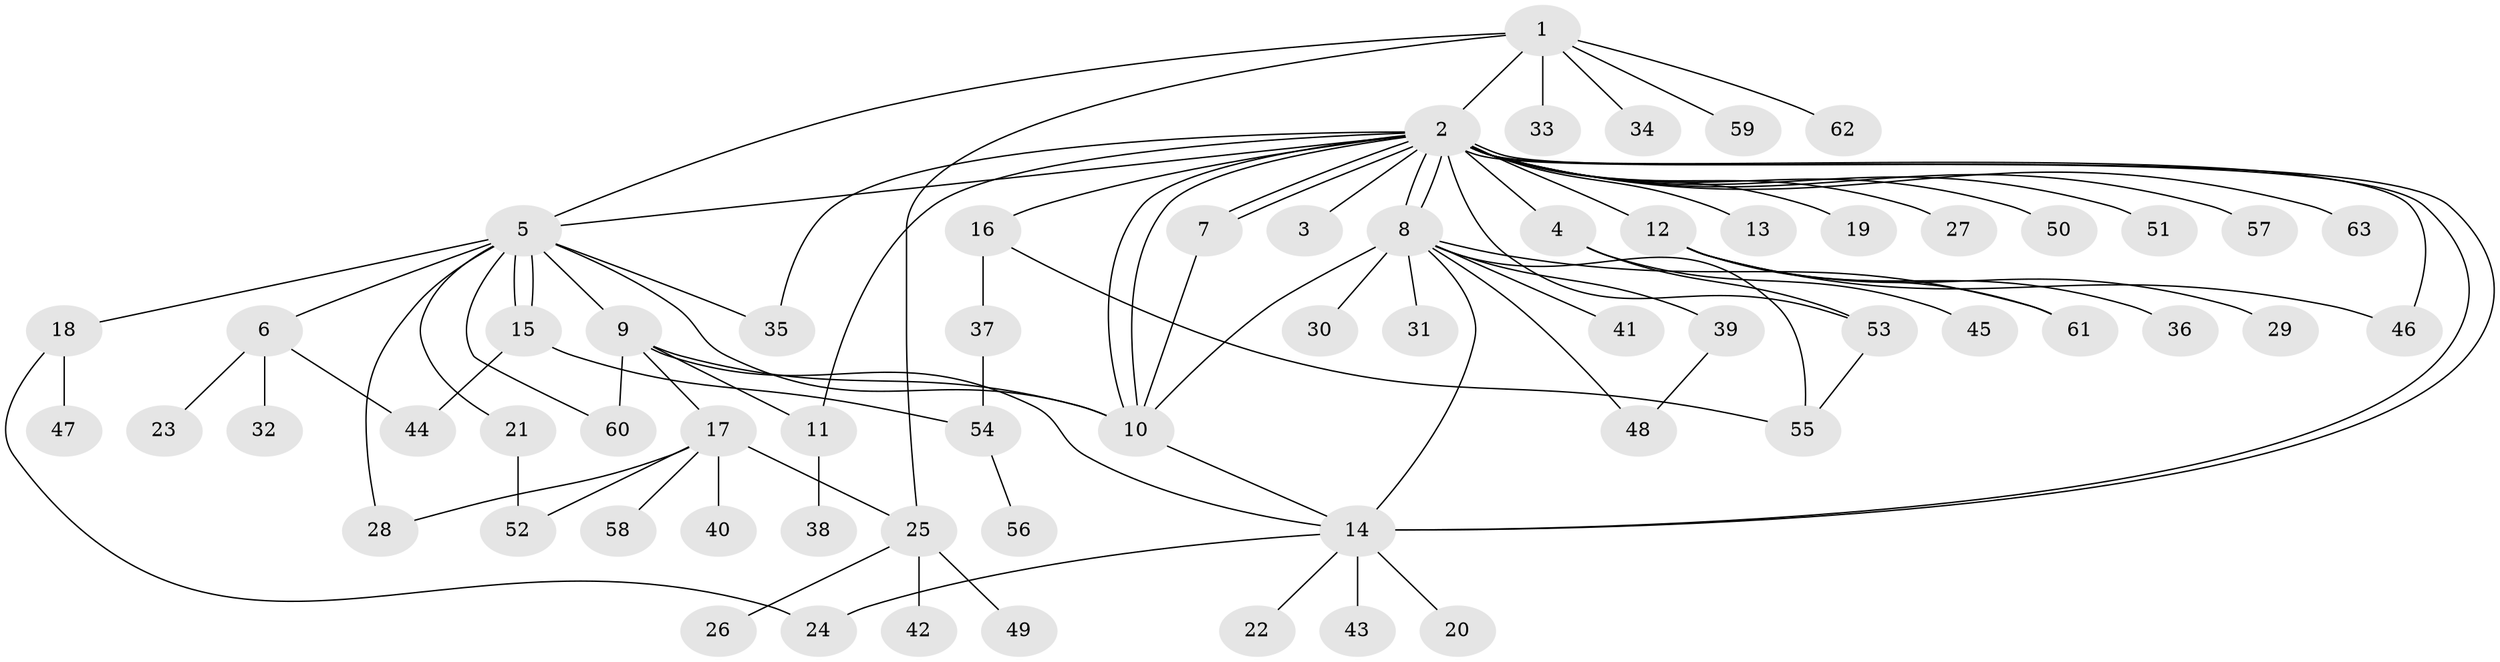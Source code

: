 // Generated by graph-tools (version 1.1) at 2025/01/03/09/25 03:01:49]
// undirected, 63 vertices, 90 edges
graph export_dot {
graph [start="1"]
  node [color=gray90,style=filled];
  1;
  2;
  3;
  4;
  5;
  6;
  7;
  8;
  9;
  10;
  11;
  12;
  13;
  14;
  15;
  16;
  17;
  18;
  19;
  20;
  21;
  22;
  23;
  24;
  25;
  26;
  27;
  28;
  29;
  30;
  31;
  32;
  33;
  34;
  35;
  36;
  37;
  38;
  39;
  40;
  41;
  42;
  43;
  44;
  45;
  46;
  47;
  48;
  49;
  50;
  51;
  52;
  53;
  54;
  55;
  56;
  57;
  58;
  59;
  60;
  61;
  62;
  63;
  1 -- 2;
  1 -- 5;
  1 -- 25;
  1 -- 33;
  1 -- 34;
  1 -- 59;
  1 -- 62;
  2 -- 3;
  2 -- 4;
  2 -- 5;
  2 -- 7;
  2 -- 7;
  2 -- 8;
  2 -- 8;
  2 -- 10;
  2 -- 10;
  2 -- 11;
  2 -- 12;
  2 -- 13;
  2 -- 14;
  2 -- 14;
  2 -- 16;
  2 -- 19;
  2 -- 27;
  2 -- 35;
  2 -- 46;
  2 -- 50;
  2 -- 51;
  2 -- 53;
  2 -- 57;
  2 -- 63;
  4 -- 45;
  4 -- 53;
  5 -- 6;
  5 -- 9;
  5 -- 10;
  5 -- 15;
  5 -- 15;
  5 -- 18;
  5 -- 21;
  5 -- 28;
  5 -- 35;
  5 -- 60;
  6 -- 23;
  6 -- 32;
  6 -- 44;
  7 -- 10;
  8 -- 10;
  8 -- 14;
  8 -- 30;
  8 -- 31;
  8 -- 39;
  8 -- 41;
  8 -- 48;
  8 -- 55;
  8 -- 61;
  9 -- 10;
  9 -- 11;
  9 -- 14;
  9 -- 17;
  9 -- 60;
  10 -- 14;
  11 -- 38;
  12 -- 29;
  12 -- 36;
  12 -- 46;
  12 -- 61;
  14 -- 20;
  14 -- 22;
  14 -- 24;
  14 -- 43;
  15 -- 44;
  15 -- 54;
  16 -- 37;
  16 -- 55;
  17 -- 25;
  17 -- 28;
  17 -- 40;
  17 -- 52;
  17 -- 58;
  18 -- 24;
  18 -- 47;
  21 -- 52;
  25 -- 26;
  25 -- 42;
  25 -- 49;
  37 -- 54;
  39 -- 48;
  53 -- 55;
  54 -- 56;
}
